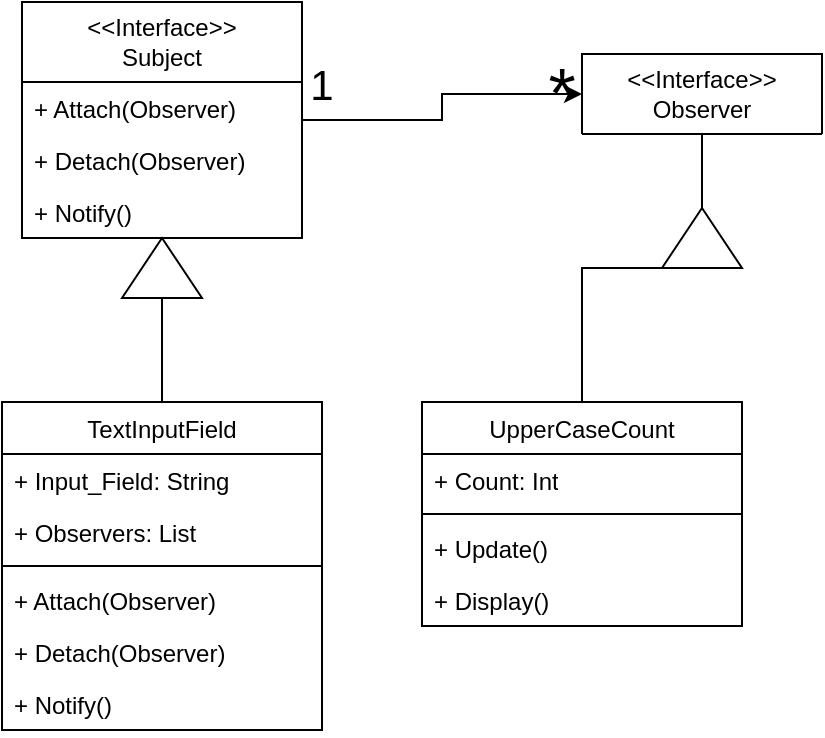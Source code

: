 <mxfile version="26.1.1">
  <diagram name="Page-1" id="M6M1n3PG2ZThQFWIiY1p">
    <mxGraphModel dx="429" dy="750" grid="1" gridSize="10" guides="1" tooltips="1" connect="1" arrows="1" fold="1" page="1" pageScale="1" pageWidth="850" pageHeight="1100" math="0" shadow="0">
      <root>
        <mxCell id="0" />
        <mxCell id="1" parent="0" />
        <mxCell id="OFK6M28kwdeZKcRMnIBn-9" style="edgeStyle=orthogonalEdgeStyle;rounded=0;orthogonalLoop=1;jettySize=auto;html=1;entryX=0;entryY=0.5;entryDx=0;entryDy=0;" edge="1" parent="1" source="OFK6M28kwdeZKcRMnIBn-1" target="OFK6M28kwdeZKcRMnIBn-5">
          <mxGeometry relative="1" as="geometry">
            <mxPoint x="410" y="90" as="targetPoint" />
          </mxGeometry>
        </mxCell>
        <mxCell id="OFK6M28kwdeZKcRMnIBn-1" value="&amp;lt;&amp;lt;Interface&amp;gt;&amp;gt;&lt;div&gt;Subject&lt;/div&gt;" style="swimlane;fontStyle=0;childLayout=stackLayout;horizontal=1;startSize=40;fillColor=none;horizontalStack=0;resizeParent=1;resizeParentMax=0;resizeLast=0;collapsible=1;marginBottom=0;whiteSpace=wrap;html=1;" vertex="1" parent="1">
          <mxGeometry x="120" y="160" width="140" height="118" as="geometry">
            <mxRectangle x="120" y="160" width="120" height="40" as="alternateBounds" />
          </mxGeometry>
        </mxCell>
        <mxCell id="OFK6M28kwdeZKcRMnIBn-2" value="+ Attach(Observer)" style="text;strokeColor=none;fillColor=none;align=left;verticalAlign=top;spacingLeft=4;spacingRight=4;overflow=hidden;rotatable=0;points=[[0,0.5],[1,0.5]];portConstraint=eastwest;whiteSpace=wrap;html=1;" vertex="1" parent="OFK6M28kwdeZKcRMnIBn-1">
          <mxGeometry y="40" width="140" height="26" as="geometry" />
        </mxCell>
        <mxCell id="OFK6M28kwdeZKcRMnIBn-3" value="+ Detach(Observer)" style="text;strokeColor=none;fillColor=none;align=left;verticalAlign=top;spacingLeft=4;spacingRight=4;overflow=hidden;rotatable=0;points=[[0,0.5],[1,0.5]];portConstraint=eastwest;whiteSpace=wrap;html=1;" vertex="1" parent="OFK6M28kwdeZKcRMnIBn-1">
          <mxGeometry y="66" width="140" height="26" as="geometry" />
        </mxCell>
        <mxCell id="OFK6M28kwdeZKcRMnIBn-4" value="+ Notify()" style="text;strokeColor=none;fillColor=none;align=left;verticalAlign=top;spacingLeft=4;spacingRight=4;overflow=hidden;rotatable=0;points=[[0,0.5],[1,0.5]];portConstraint=eastwest;whiteSpace=wrap;html=1;" vertex="1" parent="OFK6M28kwdeZKcRMnIBn-1">
          <mxGeometry y="92" width="140" height="26" as="geometry" />
        </mxCell>
        <mxCell id="OFK6M28kwdeZKcRMnIBn-5" value="&amp;lt;&amp;lt;Interface&amp;gt;&amp;gt;&lt;div&gt;Observer&lt;/div&gt;" style="swimlane;fontStyle=0;childLayout=stackLayout;horizontal=1;startSize=40;fillColor=none;horizontalStack=0;resizeParent=1;resizeParentMax=0;resizeLast=0;collapsible=1;marginBottom=0;whiteSpace=wrap;html=1;" vertex="1" collapsed="1" parent="1">
          <mxGeometry x="400" y="186" width="120" height="40" as="geometry">
            <mxRectangle x="400" y="186" width="140" height="66" as="alternateBounds" />
          </mxGeometry>
        </mxCell>
        <mxCell id="OFK6M28kwdeZKcRMnIBn-6" value="+ Update()" style="text;strokeColor=none;fillColor=none;align=left;verticalAlign=top;spacingLeft=4;spacingRight=4;overflow=hidden;rotatable=0;points=[[0,0.5],[1,0.5]];portConstraint=eastwest;whiteSpace=wrap;html=1;" vertex="1" parent="OFK6M28kwdeZKcRMnIBn-5">
          <mxGeometry y="40" width="140" height="26" as="geometry" />
        </mxCell>
        <mxCell id="OFK6M28kwdeZKcRMnIBn-14" style="edgeStyle=orthogonalEdgeStyle;rounded=0;orthogonalLoop=1;jettySize=auto;html=1;entryX=0.5;entryY=1;entryDx=0;entryDy=0;endArrow=none;startFill=0;exitX=0.5;exitY=0;exitDx=0;exitDy=0;" edge="1" parent="1" source="OFK6M28kwdeZKcRMnIBn-16" target="OFK6M28kwdeZKcRMnIBn-1">
          <mxGeometry relative="1" as="geometry">
            <mxPoint x="190" y="310" as="targetPoint" />
            <mxPoint x="190" y="360" as="sourcePoint" />
          </mxGeometry>
        </mxCell>
        <mxCell id="OFK6M28kwdeZKcRMnIBn-15" value="" style="triangle;whiteSpace=wrap;html=1;rotation=-90;" vertex="1" parent="1">
          <mxGeometry x="175" y="273" width="30" height="40" as="geometry" />
        </mxCell>
        <mxCell id="OFK6M28kwdeZKcRMnIBn-16" value="&lt;span style=&quot;font-weight: normal;&quot;&gt;TextInputField&lt;/span&gt;" style="swimlane;fontStyle=1;align=center;verticalAlign=top;childLayout=stackLayout;horizontal=1;startSize=26;horizontalStack=0;resizeParent=1;resizeParentMax=0;resizeLast=0;collapsible=1;marginBottom=0;whiteSpace=wrap;html=1;" vertex="1" parent="1">
          <mxGeometry x="110" y="360" width="160" height="164" as="geometry" />
        </mxCell>
        <mxCell id="OFK6M28kwdeZKcRMnIBn-17" value="+ Input_Field: String&lt;div&gt;&lt;br&gt;&lt;/div&gt;" style="text;strokeColor=none;fillColor=none;align=left;verticalAlign=top;spacingLeft=4;spacingRight=4;overflow=hidden;rotatable=0;points=[[0,0.5],[1,0.5]];portConstraint=eastwest;whiteSpace=wrap;html=1;" vertex="1" parent="OFK6M28kwdeZKcRMnIBn-16">
          <mxGeometry y="26" width="160" height="26" as="geometry" />
        </mxCell>
        <mxCell id="OFK6M28kwdeZKcRMnIBn-27" value="+ Observers: List" style="text;strokeColor=none;fillColor=none;align=left;verticalAlign=top;spacingLeft=4;spacingRight=4;overflow=hidden;rotatable=0;points=[[0,0.5],[1,0.5]];portConstraint=eastwest;whiteSpace=wrap;html=1;" vertex="1" parent="OFK6M28kwdeZKcRMnIBn-16">
          <mxGeometry y="52" width="160" height="26" as="geometry" />
        </mxCell>
        <mxCell id="OFK6M28kwdeZKcRMnIBn-18" value="" style="line;strokeWidth=1;fillColor=none;align=left;verticalAlign=middle;spacingTop=-1;spacingLeft=3;spacingRight=3;rotatable=0;labelPosition=right;points=[];portConstraint=eastwest;strokeColor=inherit;" vertex="1" parent="OFK6M28kwdeZKcRMnIBn-16">
          <mxGeometry y="78" width="160" height="8" as="geometry" />
        </mxCell>
        <mxCell id="OFK6M28kwdeZKcRMnIBn-19" value="+ Attach(Observer)" style="text;strokeColor=none;fillColor=none;align=left;verticalAlign=top;spacingLeft=4;spacingRight=4;overflow=hidden;rotatable=0;points=[[0,0.5],[1,0.5]];portConstraint=eastwest;whiteSpace=wrap;html=1;" vertex="1" parent="OFK6M28kwdeZKcRMnIBn-16">
          <mxGeometry y="86" width="160" height="26" as="geometry" />
        </mxCell>
        <mxCell id="OFK6M28kwdeZKcRMnIBn-26" value="+ Detach(Observer)" style="text;strokeColor=none;fillColor=none;align=left;verticalAlign=top;spacingLeft=4;spacingRight=4;overflow=hidden;rotatable=0;points=[[0,0.5],[1,0.5]];portConstraint=eastwest;whiteSpace=wrap;html=1;" vertex="1" parent="OFK6M28kwdeZKcRMnIBn-16">
          <mxGeometry y="112" width="160" height="26" as="geometry" />
        </mxCell>
        <mxCell id="OFK6M28kwdeZKcRMnIBn-25" value="+ Notify()" style="text;strokeColor=none;fillColor=none;align=left;verticalAlign=top;spacingLeft=4;spacingRight=4;overflow=hidden;rotatable=0;points=[[0,0.5],[1,0.5]];portConstraint=eastwest;whiteSpace=wrap;html=1;" vertex="1" parent="OFK6M28kwdeZKcRMnIBn-16">
          <mxGeometry y="138" width="160" height="26" as="geometry" />
        </mxCell>
        <mxCell id="OFK6M28kwdeZKcRMnIBn-20" value="*" style="text;html=1;align=center;verticalAlign=middle;whiteSpace=wrap;rounded=0;fontSize=35;" vertex="1" parent="1">
          <mxGeometry x="380" y="190" width="20" height="30" as="geometry" />
        </mxCell>
        <mxCell id="OFK6M28kwdeZKcRMnIBn-21" value="1" style="text;html=1;align=center;verticalAlign=middle;whiteSpace=wrap;rounded=0;fontSize=21;" vertex="1" parent="1">
          <mxGeometry x="260" y="186" width="20" height="30" as="geometry" />
        </mxCell>
        <mxCell id="OFK6M28kwdeZKcRMnIBn-37" style="edgeStyle=orthogonalEdgeStyle;rounded=0;orthogonalLoop=1;jettySize=auto;html=1;entryX=0.5;entryY=1;entryDx=0;entryDy=0;endArrow=none;startFill=0;" edge="1" parent="1" source="OFK6M28kwdeZKcRMnIBn-30" target="OFK6M28kwdeZKcRMnIBn-5">
          <mxGeometry relative="1" as="geometry" />
        </mxCell>
        <mxCell id="OFK6M28kwdeZKcRMnIBn-30" value="&lt;span style=&quot;font-weight: normal;&quot;&gt;UpperCaseCount&lt;/span&gt;" style="swimlane;fontStyle=1;align=center;verticalAlign=top;childLayout=stackLayout;horizontal=1;startSize=26;horizontalStack=0;resizeParent=1;resizeParentMax=0;resizeLast=0;collapsible=1;marginBottom=0;whiteSpace=wrap;html=1;" vertex="1" parent="1">
          <mxGeometry x="320" y="360" width="160" height="112" as="geometry" />
        </mxCell>
        <mxCell id="OFK6M28kwdeZKcRMnIBn-31" value="+ Count: Int" style="text;strokeColor=none;fillColor=none;align=left;verticalAlign=top;spacingLeft=4;spacingRight=4;overflow=hidden;rotatable=0;points=[[0,0.5],[1,0.5]];portConstraint=eastwest;whiteSpace=wrap;html=1;" vertex="1" parent="OFK6M28kwdeZKcRMnIBn-30">
          <mxGeometry y="26" width="160" height="26" as="geometry" />
        </mxCell>
        <mxCell id="OFK6M28kwdeZKcRMnIBn-33" value="" style="line;strokeWidth=1;fillColor=none;align=left;verticalAlign=middle;spacingTop=-1;spacingLeft=3;spacingRight=3;rotatable=0;labelPosition=right;points=[];portConstraint=eastwest;strokeColor=inherit;" vertex="1" parent="OFK6M28kwdeZKcRMnIBn-30">
          <mxGeometry y="52" width="160" height="8" as="geometry" />
        </mxCell>
        <mxCell id="OFK6M28kwdeZKcRMnIBn-35" value="+ Update()" style="text;strokeColor=none;fillColor=none;align=left;verticalAlign=top;spacingLeft=4;spacingRight=4;overflow=hidden;rotatable=0;points=[[0,0.5],[1,0.5]];portConstraint=eastwest;whiteSpace=wrap;html=1;" vertex="1" parent="OFK6M28kwdeZKcRMnIBn-30">
          <mxGeometry y="60" width="160" height="26" as="geometry" />
        </mxCell>
        <mxCell id="OFK6M28kwdeZKcRMnIBn-36" value="+ Display()" style="text;strokeColor=none;fillColor=none;align=left;verticalAlign=top;spacingLeft=4;spacingRight=4;overflow=hidden;rotatable=0;points=[[0,0.5],[1,0.5]];portConstraint=eastwest;whiteSpace=wrap;html=1;" vertex="1" parent="OFK6M28kwdeZKcRMnIBn-30">
          <mxGeometry y="86" width="160" height="26" as="geometry" />
        </mxCell>
        <mxCell id="OFK6M28kwdeZKcRMnIBn-38" value="" style="triangle;whiteSpace=wrap;html=1;rotation=-90;" vertex="1" parent="1">
          <mxGeometry x="445" y="258" width="30" height="40" as="geometry" />
        </mxCell>
      </root>
    </mxGraphModel>
  </diagram>
</mxfile>
